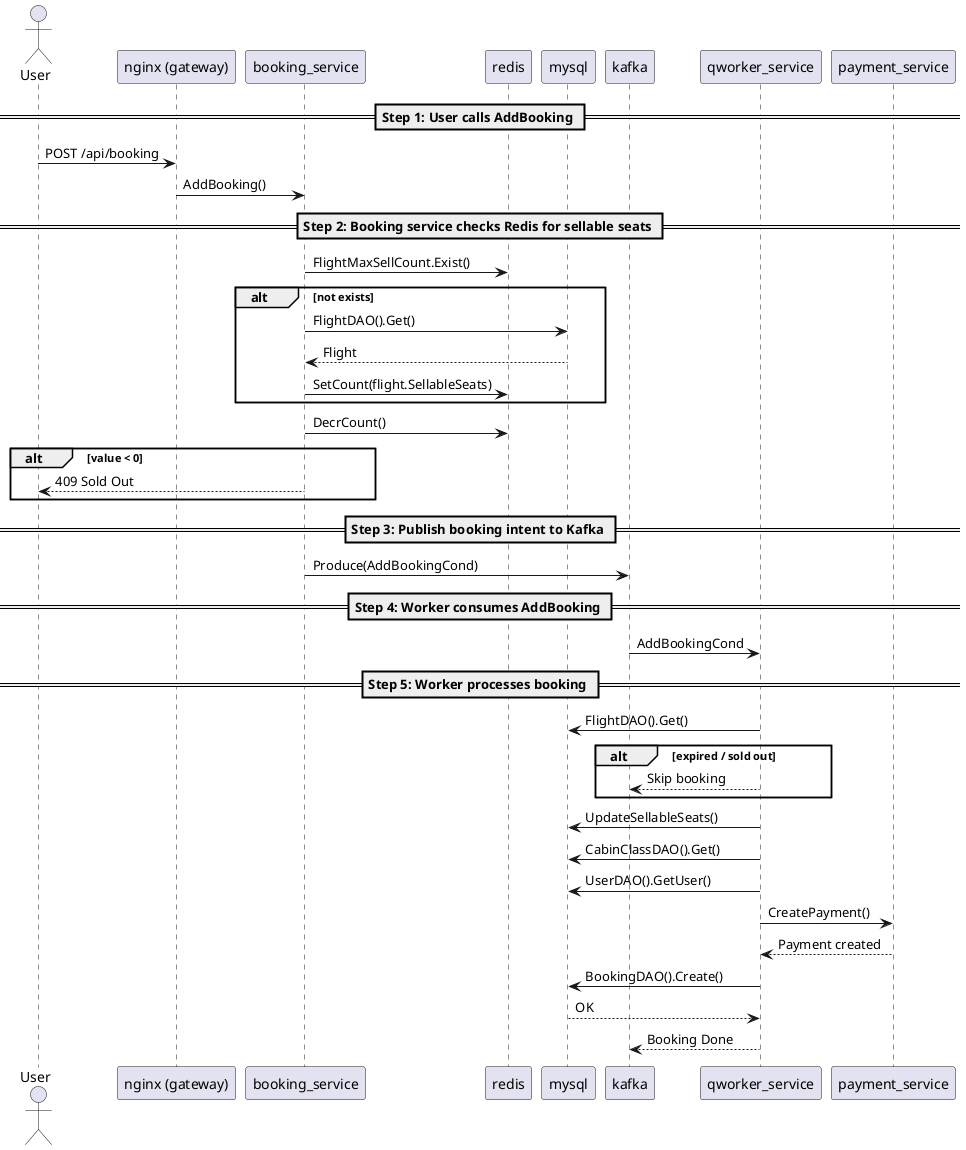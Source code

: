 @startuml
actor User
participant "nginx (gateway)" as NGINX
participant "booking_service" as BookingAPI
participant "redis" as Redis
participant "mysql" as MySQL
participant "kafka" as Kafka
participant "qworker_service" as Worker
participant "payment_service" as Payment

== Step 1: User calls AddBooking ==
User -> NGINX: POST /api/booking
NGINX -> BookingAPI: AddBooking()

== Step 2: Booking service checks Redis for sellable seats ==
BookingAPI -> Redis: FlightMaxSellCount.Exist()
alt not exists
  BookingAPI -> MySQL: FlightDAO().Get()
  MySQL --> BookingAPI: Flight
  BookingAPI -> Redis: SetCount(flight.SellableSeats)
end

BookingAPI -> Redis: DecrCount()
alt value < 0
  BookingAPI --> User: 409 Sold Out
end

== Step 3: Publish booking intent to Kafka ==
BookingAPI -> Kafka: Produce(AddBookingCond)

== Step 4: Worker consumes AddBooking ==
Kafka -> Worker: AddBookingCond

== Step 5: Worker processes booking ==
Worker -> MySQL: FlightDAO().Get()
alt expired / sold out
  Worker --> Kafka: Skip booking
end
Worker -> MySQL: UpdateSellableSeats()

Worker -> MySQL: CabinClassDAO().Get()
Worker -> MySQL: UserDAO().GetUser()

Worker -> Payment: CreatePayment()
Payment --> Worker: Payment created

Worker -> MySQL: BookingDAO().Create()
MySQL --> Worker: OK

Worker --> Kafka: Booking Done
@enduml